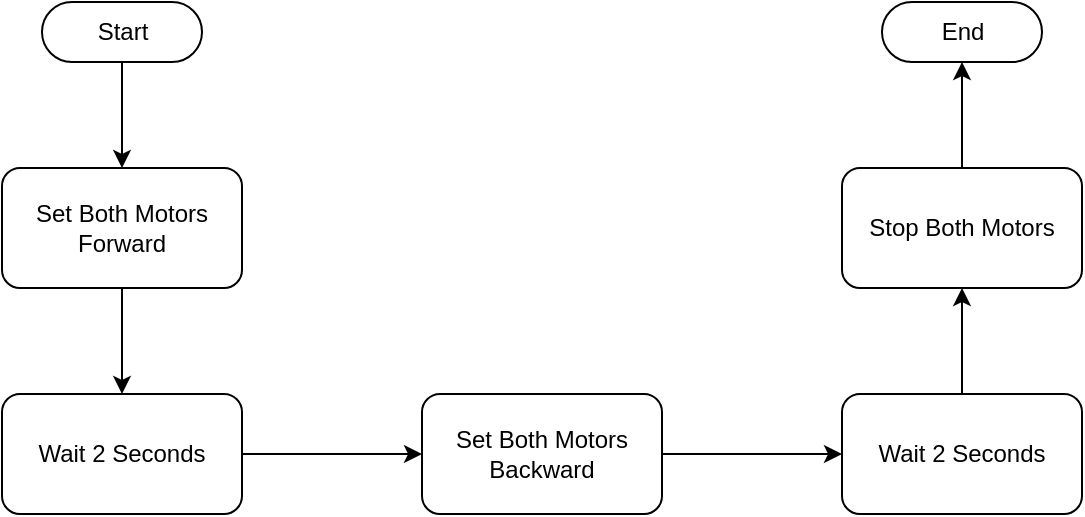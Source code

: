 <mxfile version="20.2.2" type="device" pages="9"><diagram id="N9f7P9BpU_Ym3cNRG61B" name="2.5"><mxGraphModel dx="782" dy="428" grid="1" gridSize="10" guides="1" tooltips="1" connect="1" arrows="1" fold="1" page="1" pageScale="1" pageWidth="827" pageHeight="1169" math="0" shadow="0"><root><mxCell id="0"/><mxCell id="1" parent="0"/><mxCell id="C1LHP6Qw2aergl6k5T0t-1" style="edgeStyle=orthogonalEdgeStyle;rounded=0;orthogonalLoop=1;jettySize=auto;html=1;entryX=0.5;entryY=0;entryDx=0;entryDy=0;" edge="1" parent="1" source="-WU4ypQmaeoBEC6dxMwm-2" target="-WU4ypQmaeoBEC6dxMwm-5"><mxGeometry relative="1" as="geometry"/></mxCell><mxCell id="-WU4ypQmaeoBEC6dxMwm-2" value="Start" style="html=1;dashed=0;whitespace=wrap;shape=mxgraph.dfd.start;hachureGap=4;" parent="1" vertex="1"><mxGeometry x="130" y="70" width="80" height="30" as="geometry"/></mxCell><mxCell id="-WU4ypQmaeoBEC6dxMwm-3" value="End" style="html=1;dashed=0;whitespace=wrap;shape=mxgraph.dfd.start;hachureGap=4;" parent="1" vertex="1"><mxGeometry x="550" y="70" width="80" height="30" as="geometry"/></mxCell><mxCell id="C1LHP6Qw2aergl6k5T0t-2" style="edgeStyle=orthogonalEdgeStyle;rounded=0;orthogonalLoop=1;jettySize=auto;html=1;entryX=0.5;entryY=0;entryDx=0;entryDy=0;" edge="1" parent="1" source="-WU4ypQmaeoBEC6dxMwm-5" target="-WU4ypQmaeoBEC6dxMwm-7"><mxGeometry relative="1" as="geometry"/></mxCell><mxCell id="-WU4ypQmaeoBEC6dxMwm-5" value="Set Both Motors Forward" style="rounded=1;whiteSpace=wrap;html=1;hachureGap=4;" parent="1" vertex="1"><mxGeometry x="110" y="153" width="120" height="60" as="geometry"/></mxCell><mxCell id="C1LHP6Qw2aergl6k5T0t-3" style="edgeStyle=orthogonalEdgeStyle;rounded=0;orthogonalLoop=1;jettySize=auto;html=1;entryX=0;entryY=0.5;entryDx=0;entryDy=0;" edge="1" parent="1" source="-WU4ypQmaeoBEC6dxMwm-7" target="-WU4ypQmaeoBEC6dxMwm-9"><mxGeometry relative="1" as="geometry"/></mxCell><mxCell id="-WU4ypQmaeoBEC6dxMwm-7" value="Wait 2 Seconds" style="rounded=1;whiteSpace=wrap;html=1;hachureGap=4;" parent="1" vertex="1"><mxGeometry x="110" y="266" width="120" height="60" as="geometry"/></mxCell><mxCell id="C1LHP6Qw2aergl6k5T0t-4" style="edgeStyle=orthogonalEdgeStyle;rounded=0;orthogonalLoop=1;jettySize=auto;html=1;entryX=0;entryY=0.5;entryDx=0;entryDy=0;" edge="1" parent="1" source="-WU4ypQmaeoBEC6dxMwm-9" target="-WU4ypQmaeoBEC6dxMwm-11"><mxGeometry relative="1" as="geometry"/></mxCell><mxCell id="-WU4ypQmaeoBEC6dxMwm-9" value="Set Both Motors Backward" style="rounded=1;whiteSpace=wrap;html=1;hachureGap=4;" parent="1" vertex="1"><mxGeometry x="320" y="266" width="120" height="60" as="geometry"/></mxCell><mxCell id="C1LHP6Qw2aergl6k5T0t-5" style="edgeStyle=orthogonalEdgeStyle;rounded=0;orthogonalLoop=1;jettySize=auto;html=1;" edge="1" parent="1" source="-WU4ypQmaeoBEC6dxMwm-11" target="-WU4ypQmaeoBEC6dxMwm-13"><mxGeometry relative="1" as="geometry"/></mxCell><mxCell id="-WU4ypQmaeoBEC6dxMwm-11" value="Wait 2 Seconds" style="rounded=1;whiteSpace=wrap;html=1;hachureGap=4;" parent="1" vertex="1"><mxGeometry x="530" y="266" width="120" height="60" as="geometry"/></mxCell><mxCell id="C1LHP6Qw2aergl6k5T0t-6" style="edgeStyle=orthogonalEdgeStyle;rounded=0;orthogonalLoop=1;jettySize=auto;html=1;entryX=0.5;entryY=0.5;entryDx=0;entryDy=15;entryPerimeter=0;" edge="1" parent="1" source="-WU4ypQmaeoBEC6dxMwm-13" target="-WU4ypQmaeoBEC6dxMwm-3"><mxGeometry relative="1" as="geometry"/></mxCell><mxCell id="-WU4ypQmaeoBEC6dxMwm-13" value="Stop Both Motors" style="rounded=1;whiteSpace=wrap;html=1;hachureGap=4;" parent="1" vertex="1"><mxGeometry x="530" y="153" width="120" height="60" as="geometry"/></mxCell></root></mxGraphModel></diagram><diagram id="sXlXCboW-sdIUeDsMVSQ" name="2.6"><mxGraphModel dx="782" dy="428" grid="1" gridSize="10" guides="1" tooltips="1" connect="1" arrows="1" fold="1" page="1" pageScale="1" pageWidth="827" pageHeight="1169" math="0" shadow="0"><root><mxCell id="0"/><mxCell id="1" parent="0"/><mxCell id="0n6xw5P5_aa0lz1LeoJE-1" style="edgeStyle=orthogonalEdgeStyle;rounded=0;orthogonalLoop=1;jettySize=auto;html=1;entryX=0.5;entryY=0;entryDx=0;entryDy=0;" edge="1" parent="1" source="cZKlbq91MCzE374dmt9V-2" target="cZKlbq91MCzE374dmt9V-5"><mxGeometry relative="1" as="geometry"/></mxCell><mxCell id="cZKlbq91MCzE374dmt9V-2" value="Start" style="html=1;dashed=0;whitespace=wrap;shape=mxgraph.dfd.start;hachureGap=4;" parent="1" vertex="1"><mxGeometry x="150" y="80" width="80" height="30" as="geometry"/></mxCell><mxCell id="cZKlbq91MCzE374dmt9V-3" value="End" style="html=1;dashed=0;whitespace=wrap;shape=mxgraph.dfd.start;hachureGap=4;" parent="1" vertex="1"><mxGeometry x="570" y="80" width="80" height="30" as="geometry"/></mxCell><mxCell id="0n6xw5P5_aa0lz1LeoJE-2" style="edgeStyle=orthogonalEdgeStyle;rounded=0;orthogonalLoop=1;jettySize=auto;html=1;entryX=0.5;entryY=0;entryDx=0;entryDy=0;" edge="1" parent="1" source="cZKlbq91MCzE374dmt9V-5" target="cZKlbq91MCzE374dmt9V-7"><mxGeometry relative="1" as="geometry"/></mxCell><mxCell id="cZKlbq91MCzE374dmt9V-5" value="Set Left Motor Forward and Right Motor Backward" style="rounded=1;whiteSpace=wrap;html=1;hachureGap=4;" parent="1" vertex="1"><mxGeometry x="130" y="163" width="120" height="60" as="geometry"/></mxCell><mxCell id="0n6xw5P5_aa0lz1LeoJE-3" style="edgeStyle=orthogonalEdgeStyle;rounded=0;orthogonalLoop=1;jettySize=auto;html=1;entryX=0;entryY=0.5;entryDx=0;entryDy=0;" edge="1" parent="1" source="cZKlbq91MCzE374dmt9V-7" target="cZKlbq91MCzE374dmt9V-9"><mxGeometry relative="1" as="geometry"/></mxCell><mxCell id="cZKlbq91MCzE374dmt9V-7" value="Wait 2 Seconds" style="rounded=1;whiteSpace=wrap;html=1;hachureGap=4;" parent="1" vertex="1"><mxGeometry x="130" y="276" width="120" height="60" as="geometry"/></mxCell><mxCell id="0n6xw5P5_aa0lz1LeoJE-4" style="edgeStyle=orthogonalEdgeStyle;rounded=0;orthogonalLoop=1;jettySize=auto;html=1;entryX=0;entryY=0.5;entryDx=0;entryDy=0;" edge="1" parent="1" source="cZKlbq91MCzE374dmt9V-9" target="cZKlbq91MCzE374dmt9V-11"><mxGeometry relative="1" as="geometry"/></mxCell><mxCell id="cZKlbq91MCzE374dmt9V-9" value="Set Left Motor Backward and Right Motor Forward" style="rounded=1;whiteSpace=wrap;html=1;hachureGap=4;" parent="1" vertex="1"><mxGeometry x="340" y="276" width="120" height="60" as="geometry"/></mxCell><mxCell id="0n6xw5P5_aa0lz1LeoJE-5" style="edgeStyle=orthogonalEdgeStyle;rounded=0;orthogonalLoop=1;jettySize=auto;html=1;entryX=0.5;entryY=1;entryDx=0;entryDy=0;" edge="1" parent="1" source="cZKlbq91MCzE374dmt9V-11" target="cZKlbq91MCzE374dmt9V-13"><mxGeometry relative="1" as="geometry"/></mxCell><mxCell id="cZKlbq91MCzE374dmt9V-11" value="Wait 2 Seconds" style="rounded=1;whiteSpace=wrap;html=1;hachureGap=4;" parent="1" vertex="1"><mxGeometry x="550" y="276" width="120" height="60" as="geometry"/></mxCell><mxCell id="0n6xw5P5_aa0lz1LeoJE-6" style="edgeStyle=orthogonalEdgeStyle;rounded=0;orthogonalLoop=1;jettySize=auto;html=1;entryX=0.5;entryY=0.5;entryDx=0;entryDy=15;entryPerimeter=0;" edge="1" parent="1" source="cZKlbq91MCzE374dmt9V-13" target="cZKlbq91MCzE374dmt9V-3"><mxGeometry relative="1" as="geometry"/></mxCell><mxCell id="cZKlbq91MCzE374dmt9V-13" value="Stop Both Motors" style="rounded=1;whiteSpace=wrap;html=1;hachureGap=4;" parent="1" vertex="1"><mxGeometry x="550" y="163" width="120" height="60" as="geometry"/></mxCell></root></mxGraphModel></diagram><diagram id="MD2mpzuB5YdLsxCavePA" name="2.7"><mxGraphModel dx="782" dy="428" grid="1" gridSize="10" guides="1" tooltips="1" connect="1" arrows="1" fold="1" page="1" pageScale="1" pageWidth="827" pageHeight="1169" math="0" shadow="0"><root><mxCell id="0"/><mxCell id="1" parent="0"/><mxCell id="64qUFwe70pPzwshWst0P-5" style="edgeStyle=orthogonalEdgeStyle;rounded=0;orthogonalLoop=1;jettySize=auto;html=1;entryX=0.5;entryY=0;entryDx=0;entryDy=0;" edge="1" parent="1" source="pqVEFCdEw-UfO2vTbSDV-2" target="pqVEFCdEw-UfO2vTbSDV-5"><mxGeometry relative="1" as="geometry"/></mxCell><mxCell id="pqVEFCdEw-UfO2vTbSDV-2" value="Start" style="html=1;dashed=0;whitespace=wrap;shape=mxgraph.dfd.start;hachureGap=4;" parent="1" vertex="1"><mxGeometry x="150" y="80" width="80" height="30" as="geometry"/></mxCell><mxCell id="pqVEFCdEw-UfO2vTbSDV-3" value="End" style="html=1;dashed=0;whitespace=wrap;shape=mxgraph.dfd.start;hachureGap=4;" parent="1" vertex="1"><mxGeometry x="570" y="291" width="80" height="30" as="geometry"/></mxCell><mxCell id="64qUFwe70pPzwshWst0P-4" style="edgeStyle=orthogonalEdgeStyle;rounded=0;orthogonalLoop=1;jettySize=auto;html=1;entryX=0.5;entryY=0;entryDx=0;entryDy=0;" edge="1" parent="1" source="pqVEFCdEw-UfO2vTbSDV-5" target="pqVEFCdEw-UfO2vTbSDV-7"><mxGeometry relative="1" as="geometry"/></mxCell><mxCell id="pqVEFCdEw-UfO2vTbSDV-5" value="Set Left Motor Forward and Right Motor Backward" style="rounded=1;whiteSpace=wrap;html=1;hachureGap=4;" parent="1" vertex="1"><mxGeometry x="130" y="163" width="120" height="60" as="geometry"/></mxCell><mxCell id="64qUFwe70pPzwshWst0P-3" style="edgeStyle=orthogonalEdgeStyle;rounded=0;orthogonalLoop=1;jettySize=auto;html=1;" edge="1" parent="1" source="pqVEFCdEw-UfO2vTbSDV-7" target="pqVEFCdEw-UfO2vTbSDV-9"><mxGeometry relative="1" as="geometry"/></mxCell><mxCell id="pqVEFCdEw-UfO2vTbSDV-7" value="Wait 1 Second" style="rounded=1;whiteSpace=wrap;html=1;hachureGap=4;" parent="1" vertex="1"><mxGeometry x="130" y="276" width="120" height="60" as="geometry"/></mxCell><mxCell id="64qUFwe70pPzwshWst0P-2" style="edgeStyle=orthogonalEdgeStyle;rounded=0;orthogonalLoop=1;jettySize=auto;html=1;" edge="1" parent="1" source="pqVEFCdEw-UfO2vTbSDV-9" target="pqVEFCdEw-UfO2vTbSDV-11"><mxGeometry relative="1" as="geometry"/></mxCell><mxCell id="pqVEFCdEw-UfO2vTbSDV-9" value="Set Left Motor Backward and Right Motor Forward" style="rounded=1;whiteSpace=wrap;html=1;hachureGap=4;" parent="1" vertex="1"><mxGeometry x="340" y="276" width="120" height="60" as="geometry"/></mxCell><mxCell id="pqVEFCdEw-UfO2vTbSDV-16" value="" style="edgeStyle=orthogonalEdgeStyle;rounded=0;orthogonalLoop=1;jettySize=auto;html=1;" parent="1" source="pqVEFCdEw-UfO2vTbSDV-11" target="pqVEFCdEw-UfO2vTbSDV-14" edge="1"><mxGeometry relative="1" as="geometry"/></mxCell><mxCell id="pqVEFCdEw-UfO2vTbSDV-11" value="Wait 2 Seconds" style="rounded=1;whiteSpace=wrap;html=1;hachureGap=4;" parent="1" vertex="1"><mxGeometry x="340" y="163" width="120" height="60" as="geometry"/></mxCell><mxCell id="64qUFwe70pPzwshWst0P-1" style="edgeStyle=orthogonalEdgeStyle;rounded=0;orthogonalLoop=1;jettySize=auto;html=1;" edge="1" parent="1" source="pqVEFCdEw-UfO2vTbSDV-13"><mxGeometry relative="1" as="geometry"><mxPoint x="610" y="290" as="targetPoint"/></mxGeometry></mxCell><mxCell id="pqVEFCdEw-UfO2vTbSDV-13" value="Stop Both Motors" style="rounded=1;whiteSpace=wrap;html=1;hachureGap=4;" parent="1" vertex="1"><mxGeometry x="550" y="163" width="120" height="60" as="geometry"/></mxCell><mxCell id="pqVEFCdEw-UfO2vTbSDV-17" value="" style="edgeStyle=orthogonalEdgeStyle;rounded=0;orthogonalLoop=1;jettySize=auto;html=1;" parent="1" source="pqVEFCdEw-UfO2vTbSDV-14" target="pqVEFCdEw-UfO2vTbSDV-15" edge="1"><mxGeometry relative="1" as="geometry"/></mxCell><mxCell id="pqVEFCdEw-UfO2vTbSDV-14" value="Set Left Motor Forward and Right Motor Backward" style="rounded=1;whiteSpace=wrap;html=1;hachureGap=4;" parent="1" vertex="1"><mxGeometry x="340" y="65" width="120" height="60" as="geometry"/></mxCell><mxCell id="pqVEFCdEw-UfO2vTbSDV-18" value="" style="edgeStyle=orthogonalEdgeStyle;rounded=0;orthogonalLoop=1;jettySize=auto;html=1;" parent="1" source="pqVEFCdEw-UfO2vTbSDV-15" target="pqVEFCdEw-UfO2vTbSDV-13" edge="1"><mxGeometry relative="1" as="geometry"/></mxCell><mxCell id="pqVEFCdEw-UfO2vTbSDV-15" value="Wait 1 Second" style="rounded=1;whiteSpace=wrap;html=1;hachureGap=4;" parent="1" vertex="1"><mxGeometry x="550" y="65" width="120" height="60" as="geometry"/></mxCell></root></mxGraphModel></diagram><diagram id="jhKG8uVhTll7kMQ04qbs" name="3.2"><mxGraphModel dx="782" dy="428" grid="1" gridSize="10" guides="1" tooltips="1" connect="1" arrows="1" fold="1" page="1" pageScale="1" pageWidth="827" pageHeight="1169" math="0" shadow="0"><root><mxCell id="0"/><mxCell id="1" parent="0"/><mxCell id="wkTOYYwkY5O-8stqDKxH-5" style="edgeStyle=orthogonalEdgeStyle;rounded=0;orthogonalLoop=1;jettySize=auto;html=1;entryX=0.5;entryY=0;entryDx=0;entryDy=0;" edge="1" parent="1" source="JC_R2bVHjJe2tHszY2kv-2" target="JC_R2bVHjJe2tHszY2kv-4"><mxGeometry relative="1" as="geometry"/></mxCell><mxCell id="JC_R2bVHjJe2tHszY2kv-2" value="Start" style="html=1;dashed=0;whitespace=wrap;shape=mxgraph.dfd.start;hachureGap=4;" parent="1" vertex="1"><mxGeometry x="150" y="80" width="80" height="30" as="geometry"/></mxCell><mxCell id="wkTOYYwkY5O-8stqDKxH-4" style="edgeStyle=orthogonalEdgeStyle;rounded=0;orthogonalLoop=1;jettySize=auto;html=1;entryX=0.5;entryY=0;entryDx=0;entryDy=0;" edge="1" parent="1" source="JC_R2bVHjJe2tHszY2kv-4" target="JC_R2bVHjJe2tHszY2kv-6"><mxGeometry relative="1" as="geometry"/></mxCell><mxCell id="JC_R2bVHjJe2tHszY2kv-4" value="Set Both Motors Forward" style="rounded=1;whiteSpace=wrap;html=1;hachureGap=4;" parent="1" vertex="1"><mxGeometry x="130" y="163" width="120" height="60" as="geometry"/></mxCell><mxCell id="wkTOYYwkY5O-8stqDKxH-3" style="edgeStyle=orthogonalEdgeStyle;rounded=0;orthogonalLoop=1;jettySize=auto;html=1;entryX=0;entryY=0.5;entryDx=0;entryDy=0;" edge="1" parent="1" source="JC_R2bVHjJe2tHszY2kv-6" target="JC_R2bVHjJe2tHszY2kv-8"><mxGeometry relative="1" as="geometry"/></mxCell><mxCell id="JC_R2bVHjJe2tHszY2kv-6" value="Wait 2 Seconds" style="rounded=1;whiteSpace=wrap;html=1;hachureGap=4;" parent="1" vertex="1"><mxGeometry x="130" y="276" width="120" height="60" as="geometry"/></mxCell><mxCell id="wkTOYYwkY5O-8stqDKxH-2" style="edgeStyle=orthogonalEdgeStyle;rounded=0;orthogonalLoop=1;jettySize=auto;html=1;entryX=0.5;entryY=1;entryDx=0;entryDy=0;" edge="1" parent="1" source="JC_R2bVHjJe2tHszY2kv-8" target="JC_R2bVHjJe2tHszY2kv-10"><mxGeometry relative="1" as="geometry"/></mxCell><mxCell id="JC_R2bVHjJe2tHszY2kv-8" value="Set Left Motor Forward and Right Motor Backward" style="rounded=1;whiteSpace=wrap;html=1;hachureGap=4;" parent="1" vertex="1"><mxGeometry x="340" y="276" width="120" height="60" as="geometry"/></mxCell><mxCell id="JC_R2bVHjJe2tHszY2kv-12" value="" style="edgeStyle=orthogonalEdgeStyle;rounded=0;orthogonalLoop=1;jettySize=auto;html=1;" parent="1" source="JC_R2bVHjJe2tHszY2kv-10" target="JC_R2bVHjJe2tHszY2kv-4" edge="1"><mxGeometry relative="1" as="geometry"/></mxCell><mxCell id="JC_R2bVHjJe2tHszY2kv-10" value="Wait Until Turned 90 Degrees" style="rounded=1;whiteSpace=wrap;html=1;hachureGap=4;" parent="1" vertex="1"><mxGeometry x="340" y="163" width="120" height="60" as="geometry"/></mxCell></root></mxGraphModel></diagram><diagram id="O7iCHpZCHmu3_Hpidzqq" name="3.3"><mxGraphModel dx="782" dy="428" grid="1" gridSize="10" guides="1" tooltips="1" connect="1" arrows="1" fold="1" page="1" pageScale="1" pageWidth="827" pageHeight="1169" math="0" shadow="0"><root><mxCell id="0"/><mxCell id="1" parent="0"/><mxCell id="scFFjKcjau18ZT93-9vs-1" style="edgeStyle=orthogonalEdgeStyle;rounded=0;orthogonalLoop=1;jettySize=auto;html=1;entryX=0.5;entryY=0;entryDx=0;entryDy=0;" edge="1" parent="1" source="zOQ1A7xMCqOJdd_aTZcY-2" target="zOQ1A7xMCqOJdd_aTZcY-5"><mxGeometry relative="1" as="geometry"/></mxCell><mxCell id="zOQ1A7xMCqOJdd_aTZcY-2" value="Start" style="html=1;dashed=0;whitespace=wrap;shape=mxgraph.dfd.start;hachureGap=4;" parent="1" vertex="1"><mxGeometry x="150" y="80" width="80" height="30" as="geometry"/></mxCell><mxCell id="scFFjKcjau18ZT93-9vs-3" style="edgeStyle=orthogonalEdgeStyle;rounded=0;orthogonalLoop=1;jettySize=auto;html=1;entryX=0.5;entryY=0;entryDx=0;entryDy=0;" edge="1" parent="1" source="zOQ1A7xMCqOJdd_aTZcY-5" target="zOQ1A7xMCqOJdd_aTZcY-7"><mxGeometry relative="1" as="geometry"/></mxCell><mxCell id="zOQ1A7xMCqOJdd_aTZcY-5" value="Set Left Motor Forward and Right Motor Backward" style="rounded=1;whiteSpace=wrap;html=1;hachureGap=4;" parent="1" vertex="1"><mxGeometry x="130" y="163" width="120" height="60" as="geometry"/></mxCell><mxCell id="scFFjKcjau18ZT93-9vs-4" style="edgeStyle=orthogonalEdgeStyle;rounded=0;orthogonalLoop=1;jettySize=auto;html=1;entryX=0;entryY=0.5;entryDx=0;entryDy=0;" edge="1" parent="1" source="zOQ1A7xMCqOJdd_aTZcY-7" target="zOQ1A7xMCqOJdd_aTZcY-9"><mxGeometry relative="1" as="geometry"/></mxCell><mxCell id="zOQ1A7xMCqOJdd_aTZcY-7" value="Wait Until Turned 45 Degrees" style="rounded=1;whiteSpace=wrap;html=1;hachureGap=4;" parent="1" vertex="1"><mxGeometry x="130" y="276" width="120" height="60" as="geometry"/></mxCell><mxCell id="scFFjKcjau18ZT93-9vs-6" style="edgeStyle=orthogonalEdgeStyle;rounded=0;orthogonalLoop=1;jettySize=auto;html=1;entryX=0.5;entryY=1;entryDx=0;entryDy=0;" edge="1" parent="1" source="zOQ1A7xMCqOJdd_aTZcY-9" target="zOQ1A7xMCqOJdd_aTZcY-11"><mxGeometry relative="1" as="geometry"/></mxCell><mxCell id="zOQ1A7xMCqOJdd_aTZcY-9" value="Set Left Motor Backward and Right Motor Forward" style="rounded=1;whiteSpace=wrap;html=1;hachureGap=4;" parent="1" vertex="1"><mxGeometry x="340" y="276" width="120" height="60" as="geometry"/></mxCell><mxCell id="zOQ1A7xMCqOJdd_aTZcY-10" value="" style="edgeStyle=orthogonalEdgeStyle;rounded=0;orthogonalLoop=1;jettySize=auto;html=1;" parent="1" source="zOQ1A7xMCqOJdd_aTZcY-11" target="zOQ1A7xMCqOJdd_aTZcY-15" edge="1"><mxGeometry relative="1" as="geometry"/></mxCell><mxCell id="zOQ1A7xMCqOJdd_aTZcY-11" value="Wait Until Turned 90 Degrees" style="rounded=1;whiteSpace=wrap;html=1;hachureGap=4;" parent="1" vertex="1"><mxGeometry x="340" y="163" width="120" height="60" as="geometry"/></mxCell><mxCell id="zOQ1A7xMCqOJdd_aTZcY-14" value="" style="edgeStyle=orthogonalEdgeStyle;rounded=0;orthogonalLoop=1;jettySize=auto;html=1;" parent="1" source="zOQ1A7xMCqOJdd_aTZcY-15" target="zOQ1A7xMCqOJdd_aTZcY-17" edge="1"><mxGeometry relative="1" as="geometry"/></mxCell><mxCell id="zOQ1A7xMCqOJdd_aTZcY-15" value="Set Left Motor Forward and Right Motor Backward" style="rounded=1;whiteSpace=wrap;html=1;hachureGap=4;" parent="1" vertex="1"><mxGeometry x="340" y="65" width="120" height="60" as="geometry"/></mxCell><mxCell id="zOQ1A7xMCqOJdd_aTZcY-18" style="edgeStyle=orthogonalEdgeStyle;rounded=0;orthogonalLoop=1;jettySize=auto;html=1;entryX=1;entryY=0.5;entryDx=0;entryDy=0;" parent="1" source="zOQ1A7xMCqOJdd_aTZcY-17" target="zOQ1A7xMCqOJdd_aTZcY-9" edge="1"><mxGeometry relative="1" as="geometry"><Array as="points"><mxPoint x="610" y="306"/></Array></mxGeometry></mxCell><mxCell id="zOQ1A7xMCqOJdd_aTZcY-17" value="Wait Until Turned 90 Degrees" style="rounded=1;whiteSpace=wrap;html=1;hachureGap=4;" parent="1" vertex="1"><mxGeometry x="550" y="65" width="120" height="60" as="geometry"/></mxCell></root></mxGraphModel></diagram><diagram id="6IxKraDXlvJGe7rMMO-j" name="3.4"><mxGraphModel dx="782" dy="428" grid="1" gridSize="10" guides="1" tooltips="1" connect="1" arrows="1" fold="1" page="1" pageScale="1" pageWidth="827" pageHeight="1169" math="0" shadow="0"><root><mxCell id="0"/><mxCell id="1" parent="0"/><mxCell id="59KUlLLTs0rHyTcJt2zu-1" style="edgeStyle=orthogonalEdgeStyle;rounded=0;orthogonalLoop=1;jettySize=auto;html=1;entryX=0.5;entryY=0;entryDx=0;entryDy=0;" edge="1" parent="1" source="izirOtvwK1bO8HgoCt75-2" target="izirOtvwK1bO8HgoCt75-4"><mxGeometry relative="1" as="geometry"/></mxCell><mxCell id="izirOtvwK1bO8HgoCt75-2" value="Start" style="html=1;dashed=0;whitespace=wrap;shape=mxgraph.dfd.start;hachureGap=4;" parent="1" vertex="1"><mxGeometry x="150" y="80" width="80" height="30" as="geometry"/></mxCell><mxCell id="59KUlLLTs0rHyTcJt2zu-3" style="edgeStyle=orthogonalEdgeStyle;rounded=0;orthogonalLoop=1;jettySize=auto;html=1;entryX=0.5;entryY=0;entryDx=0;entryDy=0;" edge="1" parent="1" source="izirOtvwK1bO8HgoCt75-4" target="izirOtvwK1bO8HgoCt75-6"><mxGeometry relative="1" as="geometry"/></mxCell><mxCell id="izirOtvwK1bO8HgoCt75-4" value="Set Left Motor Forward and Right Motor Backward" style="rounded=1;whiteSpace=wrap;html=1;hachureGap=4;" parent="1" vertex="1"><mxGeometry x="130" y="163" width="120" height="60" as="geometry"/></mxCell><mxCell id="59KUlLLTs0rHyTcJt2zu-5" style="edgeStyle=orthogonalEdgeStyle;rounded=0;orthogonalLoop=1;jettySize=auto;html=1;entryX=0;entryY=0.5;entryDx=0;entryDy=0;" edge="1" parent="1" source="izirOtvwK1bO8HgoCt75-6" target="izirOtvwK1bO8HgoCt75-8"><mxGeometry relative="1" as="geometry"/></mxCell><mxCell id="izirOtvwK1bO8HgoCt75-6" value="Wait Until Turned 45 Degrees" style="rounded=1;whiteSpace=wrap;html=1;hachureGap=4;" parent="1" vertex="1"><mxGeometry x="130" y="276" width="120" height="60" as="geometry"/></mxCell><mxCell id="59KUlLLTs0rHyTcJt2zu-4" style="edgeStyle=orthogonalEdgeStyle;rounded=0;orthogonalLoop=1;jettySize=auto;html=1;entryX=0.5;entryY=1;entryDx=0;entryDy=0;" edge="1" parent="1" source="izirOtvwK1bO8HgoCt75-8" target="izirOtvwK1bO8HgoCt75-10"><mxGeometry relative="1" as="geometry"/></mxCell><mxCell id="izirOtvwK1bO8HgoCt75-8" value="Set Left Motor Backward and Right Motor Forward" style="rounded=1;whiteSpace=wrap;html=1;hachureGap=4;" parent="1" vertex="1"><mxGeometry x="340" y="276" width="120" height="60" as="geometry"/></mxCell><mxCell id="izirOtvwK1bO8HgoCt75-9" value="" style="edgeStyle=orthogonalEdgeStyle;rounded=0;orthogonalLoop=1;jettySize=auto;html=1;" parent="1" source="izirOtvwK1bO8HgoCt75-10" target="izirOtvwK1bO8HgoCt75-12" edge="1"><mxGeometry relative="1" as="geometry"/></mxCell><mxCell id="izirOtvwK1bO8HgoCt75-10" value="Wait Until Turned 90 Degrees" style="rounded=1;whiteSpace=wrap;html=1;hachureGap=4;" parent="1" vertex="1"><mxGeometry x="340" y="163" width="120" height="60" as="geometry"/></mxCell><mxCell id="izirOtvwK1bO8HgoCt75-11" value="" style="edgeStyle=orthogonalEdgeStyle;rounded=0;orthogonalLoop=1;jettySize=auto;html=1;" parent="1" source="izirOtvwK1bO8HgoCt75-12" target="izirOtvwK1bO8HgoCt75-14" edge="1"><mxGeometry relative="1" as="geometry"/></mxCell><mxCell id="izirOtvwK1bO8HgoCt75-12" value="Set Left Motor Forward and Right Motor Backward" style="rounded=1;whiteSpace=wrap;html=1;hachureGap=4;" parent="1" vertex="1"><mxGeometry x="340" y="65" width="120" height="60" as="geometry"/></mxCell><mxCell id="izirOtvwK1bO8HgoCt75-17" value="" style="edgeStyle=orthogonalEdgeStyle;rounded=0;orthogonalLoop=1;jettySize=auto;html=1;" parent="1" source="izirOtvwK1bO8HgoCt75-14" target="izirOtvwK1bO8HgoCt75-15" edge="1"><mxGeometry relative="1" as="geometry"/></mxCell><mxCell id="izirOtvwK1bO8HgoCt75-14" value="Wait Until Turned 90 Degrees" style="rounded=1;whiteSpace=wrap;html=1;hachureGap=4;" parent="1" vertex="1"><mxGeometry x="550" y="65" width="120" height="60" as="geometry"/></mxCell><mxCell id="izirOtvwK1bO8HgoCt75-18" value="" style="edgeStyle=orthogonalEdgeStyle;rounded=0;orthogonalLoop=1;jettySize=auto;html=1;" parent="1" source="izirOtvwK1bO8HgoCt75-15" target="izirOtvwK1bO8HgoCt75-16" edge="1"><mxGeometry relative="1" as="geometry"/></mxCell><mxCell id="izirOtvwK1bO8HgoCt75-15" value="Stop Both Motors" style="rounded=1;whiteSpace=wrap;html=1;hachureGap=4;" parent="1" vertex="1"><mxGeometry x="550" y="163" width="120" height="60" as="geometry"/></mxCell><mxCell id="izirOtvwK1bO8HgoCt75-19" value="" style="edgeStyle=orthogonalEdgeStyle;rounded=0;orthogonalLoop=1;jettySize=auto;html=1;" parent="1" source="izirOtvwK1bO8HgoCt75-16" target="izirOtvwK1bO8HgoCt75-8" edge="1"><mxGeometry relative="1" as="geometry"/></mxCell><mxCell id="izirOtvwK1bO8HgoCt75-16" value="Play Beep Tone" style="rounded=1;whiteSpace=wrap;html=1;hachureGap=4;" parent="1" vertex="1"><mxGeometry x="550" y="276" width="120" height="60" as="geometry"/></mxCell></root></mxGraphModel></diagram><diagram id="zMCUQiDzpiBmrdIggfF8" name="4.2"><mxGraphModel dx="782" dy="428" grid="1" gridSize="10" guides="1" tooltips="1" connect="1" arrows="1" fold="1" page="1" pageScale="1" pageWidth="827" pageHeight="1169" math="0" shadow="0"><root><mxCell id="0"/><mxCell id="1" parent="0"/><mxCell id="nmE4uhWGoxm6jAGbzQao-16" value="" style="edgeStyle=orthogonalEdgeStyle;rounded=0;orthogonalLoop=1;jettySize=auto;html=1;" parent="1" source="nmE4uhWGoxm6jAGbzQao-2" target="nmE4uhWGoxm6jAGbzQao-11" edge="1"><mxGeometry relative="1" as="geometry"/></mxCell><mxCell id="nmE4uhWGoxm6jAGbzQao-2" value="Start" style="html=1;dashed=0;whitespace=wrap;shape=mxgraph.dfd.start;hachureGap=4;" parent="1" vertex="1"><mxGeometry x="140" y="100" width="80" height="30" as="geometry"/></mxCell><mxCell id="nmE4uhWGoxm6jAGbzQao-25" value="" style="edgeStyle=orthogonalEdgeStyle;rounded=0;orthogonalLoop=1;jettySize=auto;html=1;" parent="1" source="nmE4uhWGoxm6jAGbzQao-4" target="nmE4uhWGoxm6jAGbzQao-6" edge="1"><mxGeometry relative="1" as="geometry"/></mxCell><mxCell id="nmE4uhWGoxm6jAGbzQao-4" value="Set Both Motors Forward" style="rounded=1;whiteSpace=wrap;html=1;hachureGap=4;" parent="1" vertex="1"><mxGeometry x="120" y="190" width="120" height="60" as="geometry"/></mxCell><mxCell id="nmE4uhWGoxm6jAGbzQao-26" value="" style="edgeStyle=orthogonalEdgeStyle;rounded=0;orthogonalLoop=1;jettySize=auto;html=1;" parent="1" source="nmE4uhWGoxm6jAGbzQao-6" target="nmE4uhWGoxm6jAGbzQao-8" edge="1"><mxGeometry relative="1" as="geometry"/></mxCell><mxCell id="nmE4uhWGoxm6jAGbzQao-6" value="Wait 2 Seconds" style="rounded=1;whiteSpace=wrap;html=1;hachureGap=4;" parent="1" vertex="1"><mxGeometry x="120" y="370" width="120" height="60" as="geometry"/></mxCell><mxCell id="nmE4uhWGoxm6jAGbzQao-27" value="" style="edgeStyle=orthogonalEdgeStyle;rounded=0;orthogonalLoop=1;jettySize=auto;html=1;" parent="1" source="nmE4uhWGoxm6jAGbzQao-8" target="nmE4uhWGoxm6jAGbzQao-10" edge="1"><mxGeometry relative="1" as="geometry"/></mxCell><mxCell id="nmE4uhWGoxm6jAGbzQao-8" value="Set Left Motor Forward and Right Motor Backward" style="rounded=1;whiteSpace=wrap;html=1;hachureGap=4;" parent="1" vertex="1"><mxGeometry x="320" y="370" width="120" height="60" as="geometry"/></mxCell><mxCell id="nmE4uhWGoxm6jAGbzQao-19" value="" style="edgeStyle=orthogonalEdgeStyle;rounded=0;orthogonalLoop=1;jettySize=auto;html=1;" parent="1" source="nmE4uhWGoxm6jAGbzQao-10" target="nmE4uhWGoxm6jAGbzQao-14" edge="1"><mxGeometry relative="1" as="geometry"/></mxCell><mxCell id="nmE4uhWGoxm6jAGbzQao-10" value="Wait Until Turned 90 Degrees" style="rounded=1;whiteSpace=wrap;html=1;hachureGap=4;" parent="1" vertex="1"><mxGeometry x="520" y="370" width="120" height="60" as="geometry"/></mxCell><mxCell id="nmE4uhWGoxm6jAGbzQao-17" value="" style="edgeStyle=orthogonalEdgeStyle;rounded=0;orthogonalLoop=1;jettySize=auto;html=1;" parent="1" source="nmE4uhWGoxm6jAGbzQao-11" target="nmE4uhWGoxm6jAGbzQao-13" edge="1"><mxGeometry relative="1" as="geometry"/></mxCell><mxCell id="nmE4uhWGoxm6jAGbzQao-11" value="Initialize Count Variable to 0" style="rounded=1;whiteSpace=wrap;html=1;" parent="1" vertex="1"><mxGeometry x="320" y="85" width="120" height="60" as="geometry"/></mxCell><mxCell id="nmE4uhWGoxm6jAGbzQao-21" style="edgeStyle=orthogonalEdgeStyle;rounded=0;orthogonalLoop=1;jettySize=auto;html=1;entryX=1;entryY=0.5;entryDx=0;entryDy=0;" parent="1" source="nmE4uhWGoxm6jAGbzQao-13" target="nmE4uhWGoxm6jAGbzQao-4" edge="1"><mxGeometry relative="1" as="geometry"/></mxCell><mxCell id="nmE4uhWGoxm6jAGbzQao-29" value="" style="edgeStyle=orthogonalEdgeStyle;rounded=0;orthogonalLoop=1;jettySize=auto;html=1;" parent="1" source="nmE4uhWGoxm6jAGbzQao-13" target="nmE4uhWGoxm6jAGbzQao-28" edge="1"><mxGeometry relative="1" as="geometry"/></mxCell><mxCell id="nmE4uhWGoxm6jAGbzQao-13" value="Is Count &amp;lt; 4" style="rhombus;whiteSpace=wrap;html=1;" parent="1" vertex="1"><mxGeometry x="340" y="180" width="80" height="80" as="geometry"/></mxCell><mxCell id="nmE4uhWGoxm6jAGbzQao-20" value="" style="edgeStyle=orthogonalEdgeStyle;rounded=0;orthogonalLoop=1;jettySize=auto;html=1;" parent="1" source="nmE4uhWGoxm6jAGbzQao-14" target="nmE4uhWGoxm6jAGbzQao-13" edge="1"><mxGeometry relative="1" as="geometry"/></mxCell><mxCell id="nmE4uhWGoxm6jAGbzQao-14" value="Add 1 to Count" style="rounded=1;whiteSpace=wrap;html=1;" parent="1" vertex="1"><mxGeometry x="520" y="190" width="120" height="60" as="geometry"/></mxCell><mxCell id="nmE4uhWGoxm6jAGbzQao-15" style="edgeStyle=orthogonalEdgeStyle;rounded=0;orthogonalLoop=1;jettySize=auto;html=1;exitX=0.5;exitY=1;exitDx=0;exitDy=0;" parent="1" source="nmE4uhWGoxm6jAGbzQao-4" target="nmE4uhWGoxm6jAGbzQao-4" edge="1"><mxGeometry relative="1" as="geometry"/></mxCell><mxCell id="nmE4uhWGoxm6jAGbzQao-24" value="Yes" style="text;html=1;align=center;verticalAlign=middle;resizable=0;points=[];autosize=1;strokeColor=none;fillColor=none;" parent="1" vertex="1"><mxGeometry x="270" y="190" width="40" height="30" as="geometry"/></mxCell><mxCell id="nmE4uhWGoxm6jAGbzQao-28" value="End" style="html=1;dashed=0;whitespace=wrap;shape=mxgraph.dfd.start;hachureGap=4;" parent="1" vertex="1"><mxGeometry x="340" y="300" width="80" height="30" as="geometry"/></mxCell><mxCell id="nmE4uhWGoxm6jAGbzQao-30" value="No" style="text;html=1;align=center;verticalAlign=middle;resizable=0;points=[];autosize=1;strokeColor=none;fillColor=none;" parent="1" vertex="1"><mxGeometry x="340" y="260" width="40" height="30" as="geometry"/></mxCell></root></mxGraphModel></diagram><diagram id="QzQ5253BWzLfLUsDYQob" name="4.3"><mxGraphModel dx="782" dy="428" grid="1" gridSize="10" guides="1" tooltips="1" connect="1" arrows="1" fold="1" page="1" pageScale="1" pageWidth="827" pageHeight="1169" math="0" shadow="0"><root><mxCell id="0"/><mxCell id="1" parent="0"/><mxCell id="7Js40wK8D8sxWB46v8Gi-24" value="" style="edgeStyle=orthogonalEdgeStyle;rounded=0;orthogonalLoop=1;jettySize=auto;html=1;" parent="1" source="zJbohv6J46cVTtwBJ0Jx-4" target="zJbohv6J46cVTtwBJ0Jx-6" edge="1"><mxGeometry relative="1" as="geometry"/></mxCell><mxCell id="zJbohv6J46cVTtwBJ0Jx-4" value="Set Left Motor Forward and Right Motor Backward" style="rounded=1;whiteSpace=wrap;html=1;hachureGap=4;" parent="1" vertex="1"><mxGeometry x="320" y="50" width="120" height="60" as="geometry"/></mxCell><mxCell id="7Js40wK8D8sxWB46v8Gi-27" style="edgeStyle=orthogonalEdgeStyle;rounded=0;orthogonalLoop=1;jettySize=auto;html=1;exitX=0.5;exitY=1;exitDx=0;exitDy=0;entryX=0.5;entryY=0;entryDx=0;entryDy=0;" parent="1" source="zJbohv6J46cVTtwBJ0Jx-6" target="7Js40wK8D8sxWB46v8Gi-15" edge="1"><mxGeometry relative="1" as="geometry"/></mxCell><mxCell id="zJbohv6J46cVTtwBJ0Jx-6" value="Wait Until Turned 45 Degrees" style="rounded=1;whiteSpace=wrap;html=1;hachureGap=4;" parent="1" vertex="1"><mxGeometry x="320" y="160" width="120" height="60" as="geometry"/></mxCell><mxCell id="7Js40wK8D8sxWB46v8Gi-1" value="" style="edgeStyle=orthogonalEdgeStyle;rounded=0;orthogonalLoop=1;jettySize=auto;html=1;" parent="1" source="7Js40wK8D8sxWB46v8Gi-2" target="7Js40wK8D8sxWB46v8Gi-12" edge="1"><mxGeometry relative="1" as="geometry"/></mxCell><mxCell id="7Js40wK8D8sxWB46v8Gi-2" value="Start" style="html=1;dashed=0;whitespace=wrap;shape=mxgraph.dfd.start;hachureGap=4;" parent="1" vertex="1"><mxGeometry x="140" y="175" width="80" height="30" as="geometry"/></mxCell><mxCell id="7Js40wK8D8sxWB46v8Gi-3" value="" style="edgeStyle=orthogonalEdgeStyle;rounded=0;orthogonalLoop=1;jettySize=auto;html=1;" parent="1" source="7Js40wK8D8sxWB46v8Gi-4" target="7Js40wK8D8sxWB46v8Gi-6" edge="1"><mxGeometry relative="1" as="geometry"/></mxCell><mxCell id="7Js40wK8D8sxWB46v8Gi-4" value="Set Left Motor Backward and Right Motor Forward" style="rounded=1;whiteSpace=wrap;html=1;hachureGap=4;" parent="1" vertex="1"><mxGeometry x="120" y="260" width="120" height="60" as="geometry"/></mxCell><mxCell id="7Js40wK8D8sxWB46v8Gi-5" value="" style="edgeStyle=orthogonalEdgeStyle;rounded=0;orthogonalLoop=1;jettySize=auto;html=1;" parent="1" source="7Js40wK8D8sxWB46v8Gi-6" target="7Js40wK8D8sxWB46v8Gi-8" edge="1"><mxGeometry relative="1" as="geometry"/></mxCell><mxCell id="7Js40wK8D8sxWB46v8Gi-6" value="Wait Until Turned 90 Degrees" style="rounded=1;whiteSpace=wrap;html=1;hachureGap=4;" parent="1" vertex="1"><mxGeometry x="120" y="525" width="120" height="60" as="geometry"/></mxCell><mxCell id="7Js40wK8D8sxWB46v8Gi-7" value="" style="edgeStyle=orthogonalEdgeStyle;rounded=0;orthogonalLoop=1;jettySize=auto;html=1;" parent="1" source="7Js40wK8D8sxWB46v8Gi-8" target="7Js40wK8D8sxWB46v8Gi-10" edge="1"><mxGeometry relative="1" as="geometry"/></mxCell><mxCell id="7Js40wK8D8sxWB46v8Gi-8" value="Set Left Motor Forward and Right Motor Backward" style="rounded=1;whiteSpace=wrap;html=1;hachureGap=4;" parent="1" vertex="1"><mxGeometry x="340" y="525" width="120" height="60" as="geometry"/></mxCell><mxCell id="7Js40wK8D8sxWB46v8Gi-9" value="" style="edgeStyle=orthogonalEdgeStyle;rounded=0;orthogonalLoop=1;jettySize=auto;html=1;" parent="1" source="7Js40wK8D8sxWB46v8Gi-10" target="7Js40wK8D8sxWB46v8Gi-17" edge="1"><mxGeometry relative="1" as="geometry"/></mxCell><mxCell id="7Js40wK8D8sxWB46v8Gi-10" value="Wait Until Turned 90 Degrees" style="rounded=1;whiteSpace=wrap;html=1;hachureGap=4;" parent="1" vertex="1"><mxGeometry x="580" y="525" width="120" height="60" as="geometry"/></mxCell><mxCell id="7Js40wK8D8sxWB46v8Gi-23" value="" style="edgeStyle=orthogonalEdgeStyle;rounded=0;orthogonalLoop=1;jettySize=auto;html=1;" parent="1" source="7Js40wK8D8sxWB46v8Gi-12" target="zJbohv6J46cVTtwBJ0Jx-4" edge="1"><mxGeometry relative="1" as="geometry"/></mxCell><mxCell id="7Js40wK8D8sxWB46v8Gi-12" value="Initialize Count Variable to 0" style="rounded=1;whiteSpace=wrap;html=1;" parent="1" vertex="1"><mxGeometry x="120" y="50" width="120" height="60" as="geometry"/></mxCell><mxCell id="7Js40wK8D8sxWB46v8Gi-13" style="edgeStyle=orthogonalEdgeStyle;rounded=0;orthogonalLoop=1;jettySize=auto;html=1;entryX=1;entryY=0.5;entryDx=0;entryDy=0;" parent="1" source="7Js40wK8D8sxWB46v8Gi-15" target="7Js40wK8D8sxWB46v8Gi-4" edge="1"><mxGeometry relative="1" as="geometry"/></mxCell><mxCell id="7Js40wK8D8sxWB46v8Gi-30" style="edgeStyle=orthogonalEdgeStyle;rounded=0;orthogonalLoop=1;jettySize=auto;html=1;exitX=0.5;exitY=1;exitDx=0;exitDy=0;entryX=0.5;entryY=0;entryDx=0;entryDy=0;" parent="1" source="7Js40wK8D8sxWB46v8Gi-15" target="7Js40wK8D8sxWB46v8Gi-22" edge="1"><mxGeometry relative="1" as="geometry"/></mxCell><mxCell id="7Js40wK8D8sxWB46v8Gi-15" value="Is Count &amp;lt; 4" style="rhombus;whiteSpace=wrap;html=1;" parent="1" vertex="1"><mxGeometry x="340" y="250" width="80" height="80" as="geometry"/></mxCell><mxCell id="7Js40wK8D8sxWB46v8Gi-16" value="" style="edgeStyle=orthogonalEdgeStyle;rounded=0;orthogonalLoop=1;jettySize=auto;html=1;" parent="1" source="7Js40wK8D8sxWB46v8Gi-17" target="7Js40wK8D8sxWB46v8Gi-15" edge="1"><mxGeometry relative="1" as="geometry"/></mxCell><mxCell id="7Js40wK8D8sxWB46v8Gi-17" value="Add 1 to Count" style="rounded=1;whiteSpace=wrap;html=1;" parent="1" vertex="1"><mxGeometry x="580" y="260" width="120" height="60" as="geometry"/></mxCell><mxCell id="7Js40wK8D8sxWB46v8Gi-18" style="edgeStyle=orthogonalEdgeStyle;rounded=0;orthogonalLoop=1;jettySize=auto;html=1;exitX=0.5;exitY=1;exitDx=0;exitDy=0;" parent="1" source="7Js40wK8D8sxWB46v8Gi-4" target="7Js40wK8D8sxWB46v8Gi-4" edge="1"><mxGeometry relative="1" as="geometry"/></mxCell><mxCell id="7Js40wK8D8sxWB46v8Gi-19" value="Yes" style="text;html=1;align=center;verticalAlign=middle;resizable=0;points=[];autosize=1;strokeColor=none;fillColor=none;" parent="1" vertex="1"><mxGeometry x="270" y="260" width="40" height="30" as="geometry"/></mxCell><mxCell id="7Js40wK8D8sxWB46v8Gi-21" value="No" style="text;html=1;align=center;verticalAlign=middle;resizable=0;points=[];autosize=1;strokeColor=none;fillColor=none;" parent="1" vertex="1"><mxGeometry x="340" y="350" width="40" height="30" as="geometry"/></mxCell><mxCell id="7Js40wK8D8sxWB46v8Gi-29" style="edgeStyle=orthogonalEdgeStyle;rounded=0;orthogonalLoop=1;jettySize=auto;html=1;exitX=1;exitY=0.5;exitDx=0;exitDy=0;" parent="1" source="7Js40wK8D8sxWB46v8Gi-22" target="7Js40wK8D8sxWB46v8Gi-28" edge="1"><mxGeometry relative="1" as="geometry"/></mxCell><mxCell id="7Js40wK8D8sxWB46v8Gi-22" value="Play Victory Beep" style="rounded=1;whiteSpace=wrap;html=1;hachureGap=4;" parent="1" vertex="1"><mxGeometry x="320" y="410" width="120" height="60" as="geometry"/></mxCell><mxCell id="7Js40wK8D8sxWB46v8Gi-28" value="End" style="html=1;dashed=0;whitespace=wrap;shape=mxgraph.dfd.start;hachureGap=4;" parent="1" vertex="1"><mxGeometry x="500" y="425" width="80" height="30" as="geometry"/></mxCell></root></mxGraphModel></diagram><diagram id="6M5JxZa044VSl55v-SGv" name="4.4"><mxGraphModel dx="782" dy="428" grid="1" gridSize="10" guides="1" tooltips="1" connect="1" arrows="1" fold="1" page="1" pageScale="1" pageWidth="827" pageHeight="1169" math="0" shadow="0"><root><mxCell id="0"/><mxCell id="1" parent="0"/><mxCell id="tglowfjq-mouX9Pcds5c-1" value="" style="edgeStyle=orthogonalEdgeStyle;rounded=0;orthogonalLoop=1;jettySize=auto;html=1;" parent="1" source="tglowfjq-mouX9Pcds5c-2" target="tglowfjq-mouX9Pcds5c-12" edge="1"><mxGeometry relative="1" as="geometry"/></mxCell><mxCell id="tglowfjq-mouX9Pcds5c-2" value="Start" style="html=1;dashed=0;whitespace=wrap;shape=mxgraph.dfd.start;hachureGap=4;" parent="1" vertex="1"><mxGeometry x="140" y="205" width="80" height="30" as="geometry"/></mxCell><mxCell id="tglowfjq-mouX9Pcds5c-3" value="" style="edgeStyle=orthogonalEdgeStyle;rounded=0;orthogonalLoop=1;jettySize=auto;html=1;" parent="1" source="tglowfjq-mouX9Pcds5c-4" target="tglowfjq-mouX9Pcds5c-6" edge="1"><mxGeometry relative="1" as="geometry"/></mxCell><mxCell id="tglowfjq-mouX9Pcds5c-4" value="Set Left Motor Backward and Right Motor Forward" style="rounded=1;whiteSpace=wrap;html=1;hachureGap=4;" parent="1" vertex="1"><mxGeometry x="120" y="300" width="120" height="60" as="geometry"/></mxCell><mxCell id="tglowfjq-mouX9Pcds5c-31" style="edgeStyle=orthogonalEdgeStyle;rounded=0;orthogonalLoop=1;jettySize=auto;html=1;entryX=1;entryY=0.5;entryDx=0;entryDy=0;" parent="1" source="tglowfjq-mouX9Pcds5c-6" target="tglowfjq-mouX9Pcds5c-22" edge="1"><mxGeometry relative="1" as="geometry"><Array as="points"><mxPoint x="510" y="520"/><mxPoint x="510" y="120"/></Array></mxGeometry></mxCell><mxCell id="tglowfjq-mouX9Pcds5c-6" value="Wait Until Turned 90 Degrees" style="rounded=1;whiteSpace=wrap;html=1;hachureGap=4;" parent="1" vertex="1"><mxGeometry x="120" y="490" width="120" height="60" as="geometry"/></mxCell><mxCell id="tglowfjq-mouX9Pcds5c-30" style="edgeStyle=orthogonalEdgeStyle;rounded=0;orthogonalLoop=1;jettySize=auto;html=1;exitX=0;exitY=0.5;exitDx=0;exitDy=0;entryX=0.5;entryY=0;entryDx=0;entryDy=0;" parent="1" source="tglowfjq-mouX9Pcds5c-8" target="tglowfjq-mouX9Pcds5c-6" edge="1"><mxGeometry relative="1" as="geometry"/></mxCell><mxCell id="tglowfjq-mouX9Pcds5c-8" value="Set Left Motor Forward and Right Motor Backward" style="rounded=1;whiteSpace=wrap;html=1;hachureGap=4;" parent="1" vertex="1"><mxGeometry x="310" y="410" width="120" height="60" as="geometry"/></mxCell><mxCell id="tglowfjq-mouX9Pcds5c-24" style="edgeStyle=orthogonalEdgeStyle;rounded=0;orthogonalLoop=1;jettySize=auto;html=1;exitX=1;exitY=0.5;exitDx=0;exitDy=0;" parent="1" source="tglowfjq-mouX9Pcds5c-12" target="tglowfjq-mouX9Pcds5c-22" edge="1"><mxGeometry relative="1" as="geometry"/></mxCell><mxCell id="tglowfjq-mouX9Pcds5c-12" value="Initialize Count Variable to 0" style="rounded=1;whiteSpace=wrap;html=1;" parent="1" vertex="1"><mxGeometry x="120" y="90" width="120" height="60" as="geometry"/></mxCell><mxCell id="tglowfjq-mouX9Pcds5c-13" style="edgeStyle=orthogonalEdgeStyle;rounded=0;orthogonalLoop=1;jettySize=auto;html=1;entryX=1;entryY=0.5;entryDx=0;entryDy=0;" parent="1" source="tglowfjq-mouX9Pcds5c-15" target="tglowfjq-mouX9Pcds5c-4" edge="1"><mxGeometry relative="1" as="geometry"/></mxCell><mxCell id="tglowfjq-mouX9Pcds5c-29" value="" style="edgeStyle=orthogonalEdgeStyle;rounded=0;orthogonalLoop=1;jettySize=auto;html=1;" parent="1" source="tglowfjq-mouX9Pcds5c-15" target="tglowfjq-mouX9Pcds5c-8" edge="1"><mxGeometry relative="1" as="geometry"/></mxCell><mxCell id="tglowfjq-mouX9Pcds5c-15" value="Is Count Even" style="rhombus;whiteSpace=wrap;html=1;" parent="1" vertex="1"><mxGeometry x="330" y="290" width="80" height="80" as="geometry"/></mxCell><mxCell id="tglowfjq-mouX9Pcds5c-18" style="edgeStyle=orthogonalEdgeStyle;rounded=0;orthogonalLoop=1;jettySize=auto;html=1;exitX=0.5;exitY=1;exitDx=0;exitDy=0;" parent="1" source="tglowfjq-mouX9Pcds5c-4" target="tglowfjq-mouX9Pcds5c-4" edge="1"><mxGeometry relative="1" as="geometry"/></mxCell><mxCell id="tglowfjq-mouX9Pcds5c-19" value="Yes" style="text;html=1;align=center;verticalAlign=middle;resizable=0;points=[];autosize=1;strokeColor=none;fillColor=none;" parent="1" vertex="1"><mxGeometry x="280" y="300" width="40" height="30" as="geometry"/></mxCell><mxCell id="tglowfjq-mouX9Pcds5c-21" value="No" style="text;html=1;align=center;verticalAlign=middle;resizable=0;points=[];autosize=1;strokeColor=none;fillColor=none;" parent="1" vertex="1"><mxGeometry x="330" y="370" width="40" height="30" as="geometry"/></mxCell><mxCell id="tglowfjq-mouX9Pcds5c-25" value="" style="edgeStyle=orthogonalEdgeStyle;rounded=0;orthogonalLoop=1;jettySize=auto;html=1;" parent="1" source="tglowfjq-mouX9Pcds5c-22" target="tglowfjq-mouX9Pcds5c-23" edge="1"><mxGeometry relative="1" as="geometry"/></mxCell><mxCell id="tglowfjq-mouX9Pcds5c-22" value="Set Both Motors Forward" style="rounded=1;whiteSpace=wrap;html=1;hachureGap=4;" parent="1" vertex="1"><mxGeometry x="310" y="90" width="120" height="60" as="geometry"/></mxCell><mxCell id="tglowfjq-mouX9Pcds5c-26" value="" style="edgeStyle=orthogonalEdgeStyle;rounded=0;orthogonalLoop=1;jettySize=auto;html=1;" parent="1" source="tglowfjq-mouX9Pcds5c-23" target="tglowfjq-mouX9Pcds5c-15" edge="1"><mxGeometry relative="1" as="geometry"/></mxCell><mxCell id="tglowfjq-mouX9Pcds5c-23" value="Wait 2 Seconds" style="rounded=1;whiteSpace=wrap;html=1;hachureGap=4;" parent="1" vertex="1"><mxGeometry x="310" y="190" width="120" height="60" as="geometry"/></mxCell></root></mxGraphModel></diagram></mxfile>